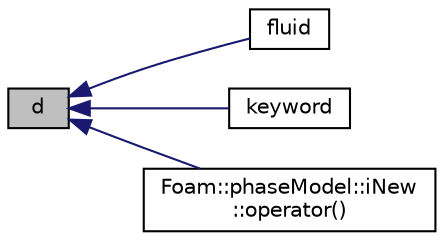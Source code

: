 digraph "d"
{
  bgcolor="transparent";
  edge [fontname="Helvetica",fontsize="10",labelfontname="Helvetica",labelfontsize="10"];
  node [fontname="Helvetica",fontsize="10",shape=record];
  rankdir="LR";
  Node1 [label="d",height=0.2,width=0.4,color="black", fillcolor="grey75", style="filled", fontcolor="black"];
  Node1 -> Node2 [dir="back",color="midnightblue",fontsize="10",style="solid",fontname="Helvetica"];
  Node2 [label="fluid",height=0.2,width=0.4,color="black",URL="$a01884.html#ad6ca9dde5a3f592b8b994b502adc6d4f",tooltip="Return the twoPhaseSystem to which this phase belongs. "];
  Node1 -> Node3 [dir="back",color="midnightblue",fontsize="10",style="solid",fontname="Helvetica"];
  Node3 [label="keyword",height=0.2,width=0.4,color="black",URL="$a01884.html#a1513ca12c4660d7e5848c7ace51f32e4"];
  Node1 -> Node4 [dir="back",color="midnightblue",fontsize="10",style="solid",fontname="Helvetica"];
  Node4 [label="Foam::phaseModel::iNew\l::operator()",height=0.2,width=0.4,color="black",URL="$a01094.html#ae95dfbd46024c595c9d962e961e141ed"];
}
